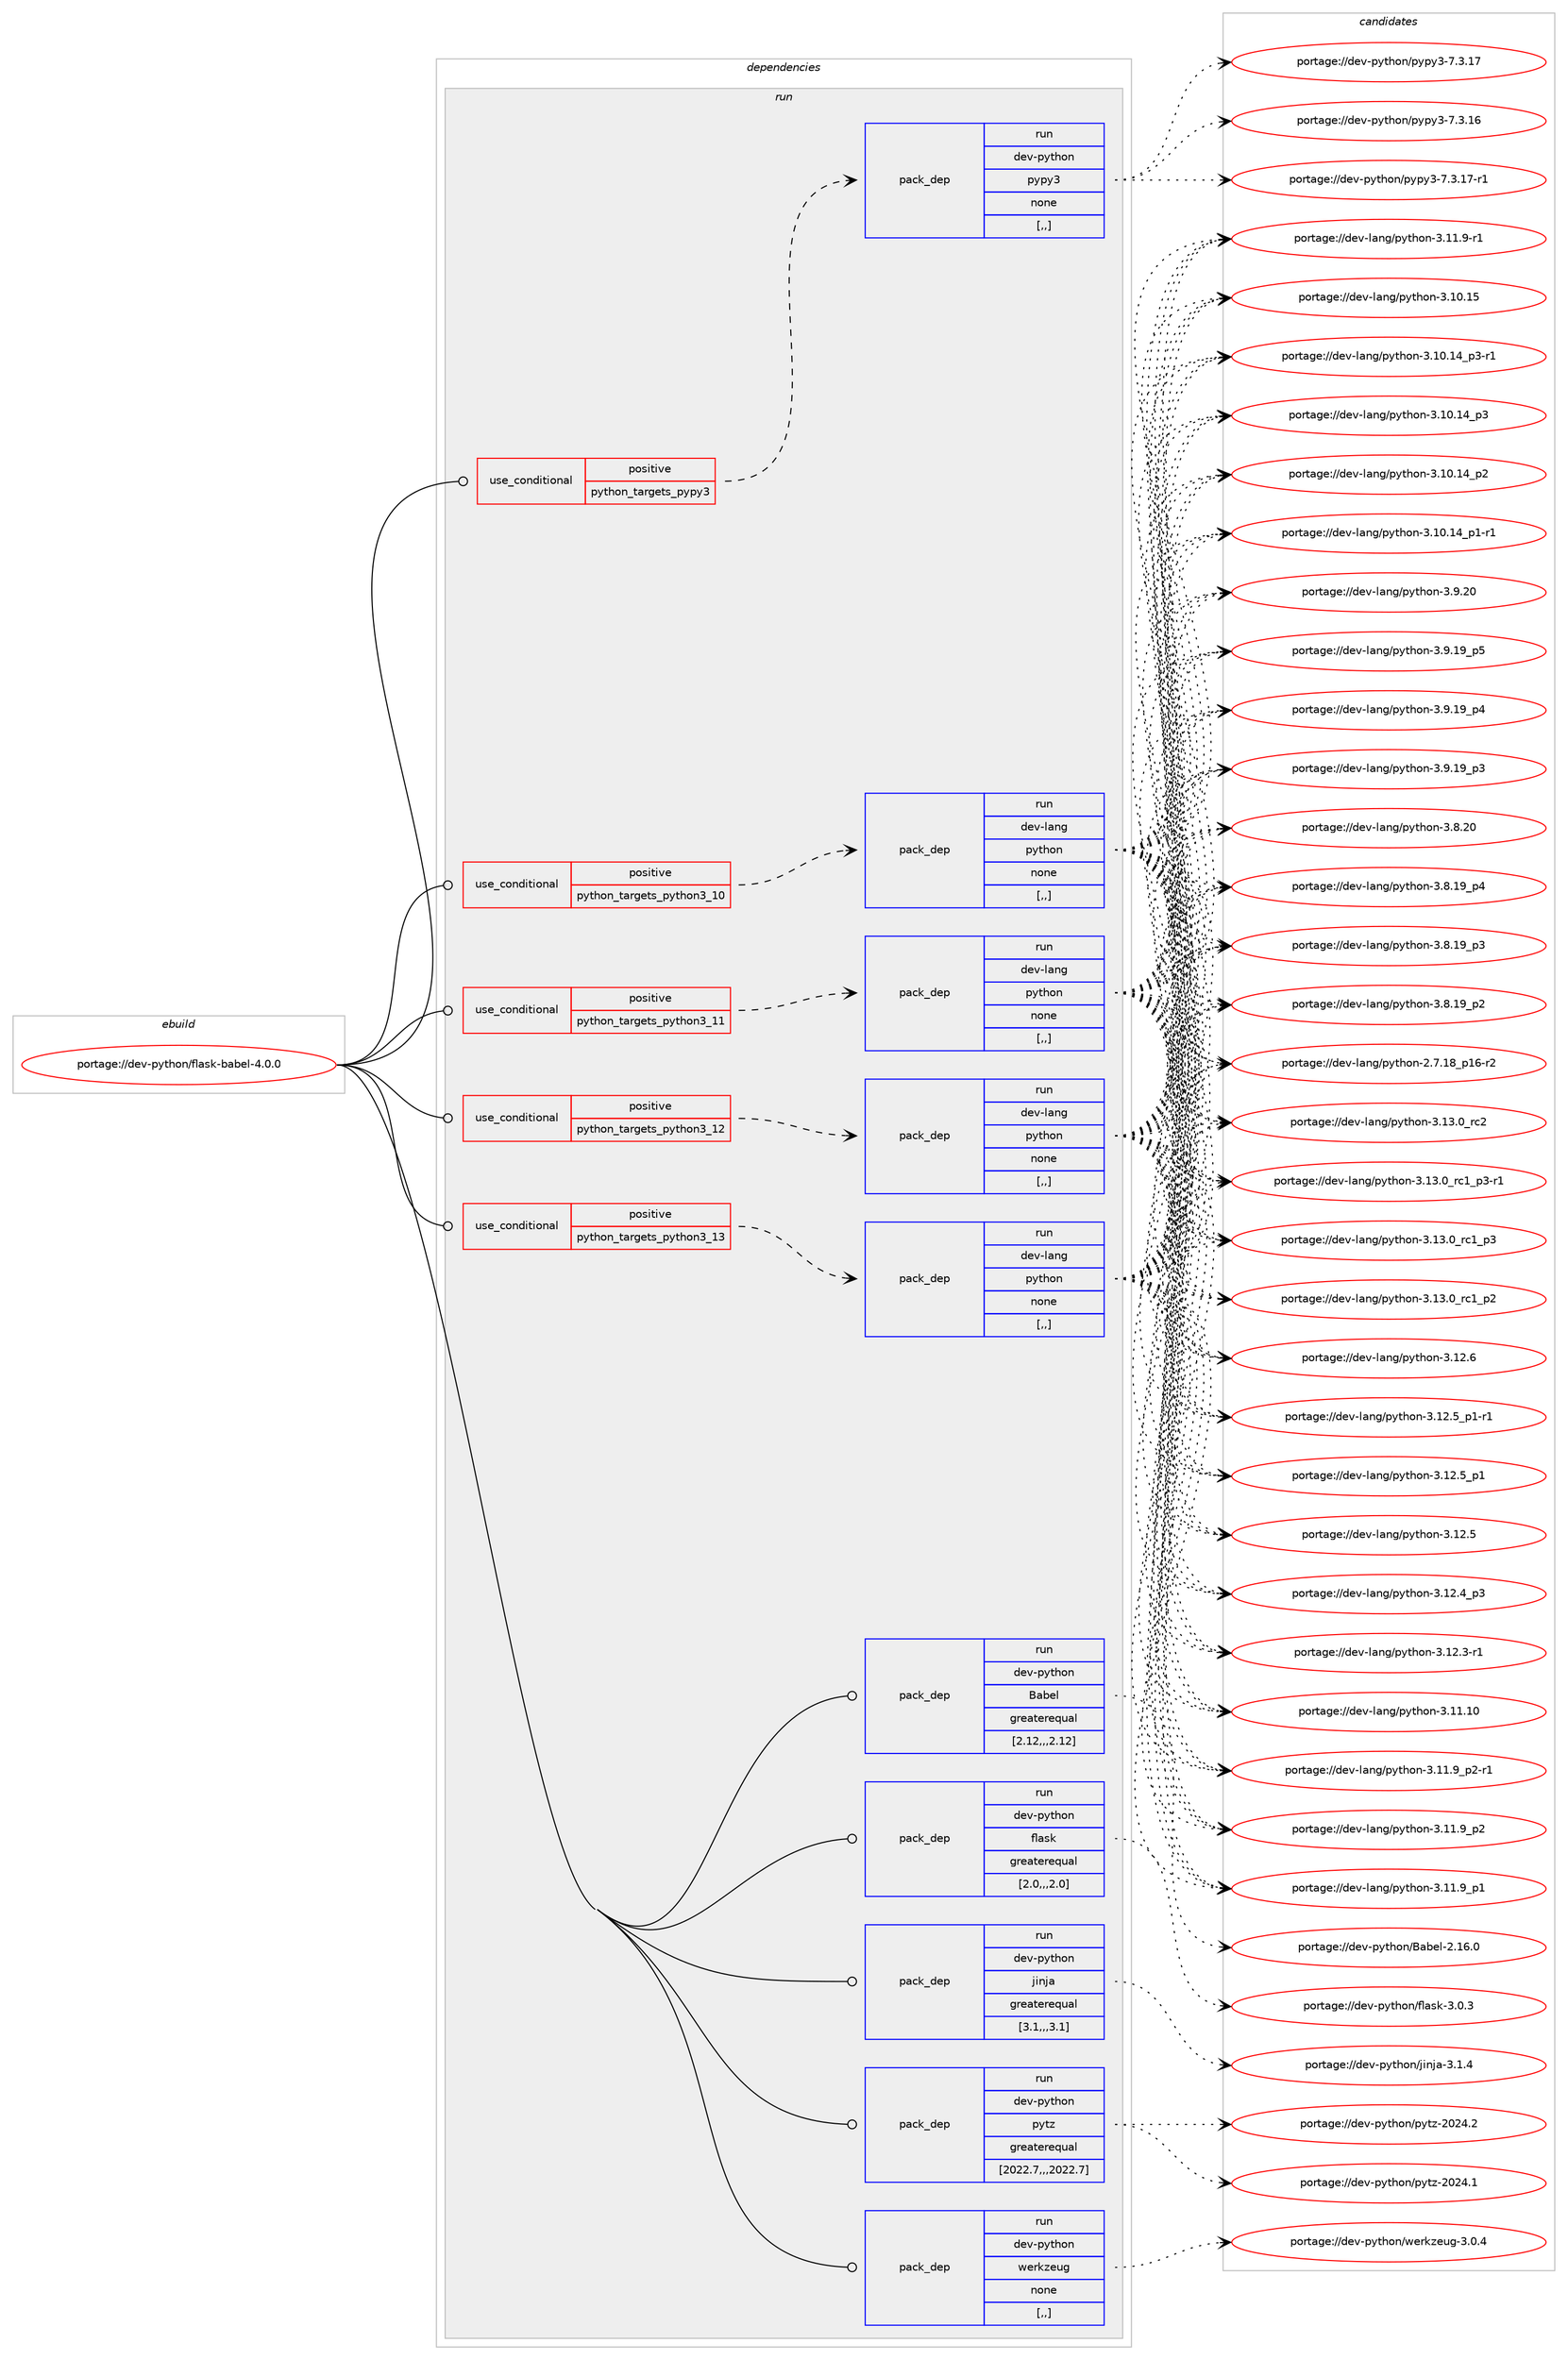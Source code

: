digraph prolog {

# *************
# Graph options
# *************

newrank=true;
concentrate=true;
compound=true;
graph [rankdir=LR,fontname=Helvetica,fontsize=10,ranksep=1.5];#, ranksep=2.5, nodesep=0.2];
edge  [arrowhead=vee];
node  [fontname=Helvetica,fontsize=10];

# **********
# The ebuild
# **********

subgraph cluster_leftcol {
color=gray;
label=<<i>ebuild</i>>;
id [label="portage://dev-python/flask-babel-4.0.0", color=red, width=4, href="../dev-python/flask-babel-4.0.0.svg"];
}

# ****************
# The dependencies
# ****************

subgraph cluster_midcol {
color=gray;
label=<<i>dependencies</i>>;
subgraph cluster_compile {
fillcolor="#eeeeee";
style=filled;
label=<<i>compile</i>>;
}
subgraph cluster_compileandrun {
fillcolor="#eeeeee";
style=filled;
label=<<i>compile and run</i>>;
}
subgraph cluster_run {
fillcolor="#eeeeee";
style=filled;
label=<<i>run</i>>;
subgraph cond163130 {
dependency640758 [label=<<TABLE BORDER="0" CELLBORDER="1" CELLSPACING="0" CELLPADDING="4"><TR><TD ROWSPAN="3" CELLPADDING="10">use_conditional</TD></TR><TR><TD>positive</TD></TR><TR><TD>python_targets_pypy3</TD></TR></TABLE>>, shape=none, color=red];
subgraph pack472809 {
dependency640759 [label=<<TABLE BORDER="0" CELLBORDER="1" CELLSPACING="0" CELLPADDING="4" WIDTH="220"><TR><TD ROWSPAN="6" CELLPADDING="30">pack_dep</TD></TR><TR><TD WIDTH="110">run</TD></TR><TR><TD>dev-python</TD></TR><TR><TD>pypy3</TD></TR><TR><TD>none</TD></TR><TR><TD>[,,]</TD></TR></TABLE>>, shape=none, color=blue];
}
dependency640758:e -> dependency640759:w [weight=20,style="dashed",arrowhead="vee"];
}
id:e -> dependency640758:w [weight=20,style="solid",arrowhead="odot"];
subgraph cond163131 {
dependency640760 [label=<<TABLE BORDER="0" CELLBORDER="1" CELLSPACING="0" CELLPADDING="4"><TR><TD ROWSPAN="3" CELLPADDING="10">use_conditional</TD></TR><TR><TD>positive</TD></TR><TR><TD>python_targets_python3_10</TD></TR></TABLE>>, shape=none, color=red];
subgraph pack472810 {
dependency640761 [label=<<TABLE BORDER="0" CELLBORDER="1" CELLSPACING="0" CELLPADDING="4" WIDTH="220"><TR><TD ROWSPAN="6" CELLPADDING="30">pack_dep</TD></TR><TR><TD WIDTH="110">run</TD></TR><TR><TD>dev-lang</TD></TR><TR><TD>python</TD></TR><TR><TD>none</TD></TR><TR><TD>[,,]</TD></TR></TABLE>>, shape=none, color=blue];
}
dependency640760:e -> dependency640761:w [weight=20,style="dashed",arrowhead="vee"];
}
id:e -> dependency640760:w [weight=20,style="solid",arrowhead="odot"];
subgraph cond163132 {
dependency640762 [label=<<TABLE BORDER="0" CELLBORDER="1" CELLSPACING="0" CELLPADDING="4"><TR><TD ROWSPAN="3" CELLPADDING="10">use_conditional</TD></TR><TR><TD>positive</TD></TR><TR><TD>python_targets_python3_11</TD></TR></TABLE>>, shape=none, color=red];
subgraph pack472811 {
dependency640763 [label=<<TABLE BORDER="0" CELLBORDER="1" CELLSPACING="0" CELLPADDING="4" WIDTH="220"><TR><TD ROWSPAN="6" CELLPADDING="30">pack_dep</TD></TR><TR><TD WIDTH="110">run</TD></TR><TR><TD>dev-lang</TD></TR><TR><TD>python</TD></TR><TR><TD>none</TD></TR><TR><TD>[,,]</TD></TR></TABLE>>, shape=none, color=blue];
}
dependency640762:e -> dependency640763:w [weight=20,style="dashed",arrowhead="vee"];
}
id:e -> dependency640762:w [weight=20,style="solid",arrowhead="odot"];
subgraph cond163133 {
dependency640764 [label=<<TABLE BORDER="0" CELLBORDER="1" CELLSPACING="0" CELLPADDING="4"><TR><TD ROWSPAN="3" CELLPADDING="10">use_conditional</TD></TR><TR><TD>positive</TD></TR><TR><TD>python_targets_python3_12</TD></TR></TABLE>>, shape=none, color=red];
subgraph pack472812 {
dependency640765 [label=<<TABLE BORDER="0" CELLBORDER="1" CELLSPACING="0" CELLPADDING="4" WIDTH="220"><TR><TD ROWSPAN="6" CELLPADDING="30">pack_dep</TD></TR><TR><TD WIDTH="110">run</TD></TR><TR><TD>dev-lang</TD></TR><TR><TD>python</TD></TR><TR><TD>none</TD></TR><TR><TD>[,,]</TD></TR></TABLE>>, shape=none, color=blue];
}
dependency640764:e -> dependency640765:w [weight=20,style="dashed",arrowhead="vee"];
}
id:e -> dependency640764:w [weight=20,style="solid",arrowhead="odot"];
subgraph cond163134 {
dependency640766 [label=<<TABLE BORDER="0" CELLBORDER="1" CELLSPACING="0" CELLPADDING="4"><TR><TD ROWSPAN="3" CELLPADDING="10">use_conditional</TD></TR><TR><TD>positive</TD></TR><TR><TD>python_targets_python3_13</TD></TR></TABLE>>, shape=none, color=red];
subgraph pack472813 {
dependency640767 [label=<<TABLE BORDER="0" CELLBORDER="1" CELLSPACING="0" CELLPADDING="4" WIDTH="220"><TR><TD ROWSPAN="6" CELLPADDING="30">pack_dep</TD></TR><TR><TD WIDTH="110">run</TD></TR><TR><TD>dev-lang</TD></TR><TR><TD>python</TD></TR><TR><TD>none</TD></TR><TR><TD>[,,]</TD></TR></TABLE>>, shape=none, color=blue];
}
dependency640766:e -> dependency640767:w [weight=20,style="dashed",arrowhead="vee"];
}
id:e -> dependency640766:w [weight=20,style="solid",arrowhead="odot"];
subgraph pack472814 {
dependency640768 [label=<<TABLE BORDER="0" CELLBORDER="1" CELLSPACING="0" CELLPADDING="4" WIDTH="220"><TR><TD ROWSPAN="6" CELLPADDING="30">pack_dep</TD></TR><TR><TD WIDTH="110">run</TD></TR><TR><TD>dev-python</TD></TR><TR><TD>Babel</TD></TR><TR><TD>greaterequal</TD></TR><TR><TD>[2.12,,,2.12]</TD></TR></TABLE>>, shape=none, color=blue];
}
id:e -> dependency640768:w [weight=20,style="solid",arrowhead="odot"];
subgraph pack472815 {
dependency640769 [label=<<TABLE BORDER="0" CELLBORDER="1" CELLSPACING="0" CELLPADDING="4" WIDTH="220"><TR><TD ROWSPAN="6" CELLPADDING="30">pack_dep</TD></TR><TR><TD WIDTH="110">run</TD></TR><TR><TD>dev-python</TD></TR><TR><TD>flask</TD></TR><TR><TD>greaterequal</TD></TR><TR><TD>[2.0,,,2.0]</TD></TR></TABLE>>, shape=none, color=blue];
}
id:e -> dependency640769:w [weight=20,style="solid",arrowhead="odot"];
subgraph pack472816 {
dependency640770 [label=<<TABLE BORDER="0" CELLBORDER="1" CELLSPACING="0" CELLPADDING="4" WIDTH="220"><TR><TD ROWSPAN="6" CELLPADDING="30">pack_dep</TD></TR><TR><TD WIDTH="110">run</TD></TR><TR><TD>dev-python</TD></TR><TR><TD>jinja</TD></TR><TR><TD>greaterequal</TD></TR><TR><TD>[3.1,,,3.1]</TD></TR></TABLE>>, shape=none, color=blue];
}
id:e -> dependency640770:w [weight=20,style="solid",arrowhead="odot"];
subgraph pack472817 {
dependency640771 [label=<<TABLE BORDER="0" CELLBORDER="1" CELLSPACING="0" CELLPADDING="4" WIDTH="220"><TR><TD ROWSPAN="6" CELLPADDING="30">pack_dep</TD></TR><TR><TD WIDTH="110">run</TD></TR><TR><TD>dev-python</TD></TR><TR><TD>pytz</TD></TR><TR><TD>greaterequal</TD></TR><TR><TD>[2022.7,,,2022.7]</TD></TR></TABLE>>, shape=none, color=blue];
}
id:e -> dependency640771:w [weight=20,style="solid",arrowhead="odot"];
subgraph pack472818 {
dependency640772 [label=<<TABLE BORDER="0" CELLBORDER="1" CELLSPACING="0" CELLPADDING="4" WIDTH="220"><TR><TD ROWSPAN="6" CELLPADDING="30">pack_dep</TD></TR><TR><TD WIDTH="110">run</TD></TR><TR><TD>dev-python</TD></TR><TR><TD>werkzeug</TD></TR><TR><TD>none</TD></TR><TR><TD>[,,]</TD></TR></TABLE>>, shape=none, color=blue];
}
id:e -> dependency640772:w [weight=20,style="solid",arrowhead="odot"];
}
}

# **************
# The candidates
# **************

subgraph cluster_choices {
rank=same;
color=gray;
label=<<i>candidates</i>>;

subgraph choice472809 {
color=black;
nodesep=1;
choice100101118451121211161041111104711212111212151455546514649554511449 [label="portage://dev-python/pypy3-7.3.17-r1", color=red, width=4,href="../dev-python/pypy3-7.3.17-r1.svg"];
choice10010111845112121116104111110471121211121215145554651464955 [label="portage://dev-python/pypy3-7.3.17", color=red, width=4,href="../dev-python/pypy3-7.3.17.svg"];
choice10010111845112121116104111110471121211121215145554651464954 [label="portage://dev-python/pypy3-7.3.16", color=red, width=4,href="../dev-python/pypy3-7.3.16.svg"];
dependency640759:e -> choice100101118451121211161041111104711212111212151455546514649554511449:w [style=dotted,weight="100"];
dependency640759:e -> choice10010111845112121116104111110471121211121215145554651464955:w [style=dotted,weight="100"];
dependency640759:e -> choice10010111845112121116104111110471121211121215145554651464954:w [style=dotted,weight="100"];
}
subgraph choice472810 {
color=black;
nodesep=1;
choice10010111845108971101034711212111610411111045514649514648951149950 [label="portage://dev-lang/python-3.13.0_rc2", color=red, width=4,href="../dev-lang/python-3.13.0_rc2.svg"];
choice1001011184510897110103471121211161041111104551464951464895114994995112514511449 [label="portage://dev-lang/python-3.13.0_rc1_p3-r1", color=red, width=4,href="../dev-lang/python-3.13.0_rc1_p3-r1.svg"];
choice100101118451089711010347112121116104111110455146495146489511499499511251 [label="portage://dev-lang/python-3.13.0_rc1_p3", color=red, width=4,href="../dev-lang/python-3.13.0_rc1_p3.svg"];
choice100101118451089711010347112121116104111110455146495146489511499499511250 [label="portage://dev-lang/python-3.13.0_rc1_p2", color=red, width=4,href="../dev-lang/python-3.13.0_rc1_p2.svg"];
choice10010111845108971101034711212111610411111045514649504654 [label="portage://dev-lang/python-3.12.6", color=red, width=4,href="../dev-lang/python-3.12.6.svg"];
choice1001011184510897110103471121211161041111104551464950465395112494511449 [label="portage://dev-lang/python-3.12.5_p1-r1", color=red, width=4,href="../dev-lang/python-3.12.5_p1-r1.svg"];
choice100101118451089711010347112121116104111110455146495046539511249 [label="portage://dev-lang/python-3.12.5_p1", color=red, width=4,href="../dev-lang/python-3.12.5_p1.svg"];
choice10010111845108971101034711212111610411111045514649504653 [label="portage://dev-lang/python-3.12.5", color=red, width=4,href="../dev-lang/python-3.12.5.svg"];
choice100101118451089711010347112121116104111110455146495046529511251 [label="portage://dev-lang/python-3.12.4_p3", color=red, width=4,href="../dev-lang/python-3.12.4_p3.svg"];
choice100101118451089711010347112121116104111110455146495046514511449 [label="portage://dev-lang/python-3.12.3-r1", color=red, width=4,href="../dev-lang/python-3.12.3-r1.svg"];
choice1001011184510897110103471121211161041111104551464949464948 [label="portage://dev-lang/python-3.11.10", color=red, width=4,href="../dev-lang/python-3.11.10.svg"];
choice1001011184510897110103471121211161041111104551464949465795112504511449 [label="portage://dev-lang/python-3.11.9_p2-r1", color=red, width=4,href="../dev-lang/python-3.11.9_p2-r1.svg"];
choice100101118451089711010347112121116104111110455146494946579511250 [label="portage://dev-lang/python-3.11.9_p2", color=red, width=4,href="../dev-lang/python-3.11.9_p2.svg"];
choice100101118451089711010347112121116104111110455146494946579511249 [label="portage://dev-lang/python-3.11.9_p1", color=red, width=4,href="../dev-lang/python-3.11.9_p1.svg"];
choice100101118451089711010347112121116104111110455146494946574511449 [label="portage://dev-lang/python-3.11.9-r1", color=red, width=4,href="../dev-lang/python-3.11.9-r1.svg"];
choice1001011184510897110103471121211161041111104551464948464953 [label="portage://dev-lang/python-3.10.15", color=red, width=4,href="../dev-lang/python-3.10.15.svg"];
choice100101118451089711010347112121116104111110455146494846495295112514511449 [label="portage://dev-lang/python-3.10.14_p3-r1", color=red, width=4,href="../dev-lang/python-3.10.14_p3-r1.svg"];
choice10010111845108971101034711212111610411111045514649484649529511251 [label="portage://dev-lang/python-3.10.14_p3", color=red, width=4,href="../dev-lang/python-3.10.14_p3.svg"];
choice10010111845108971101034711212111610411111045514649484649529511250 [label="portage://dev-lang/python-3.10.14_p2", color=red, width=4,href="../dev-lang/python-3.10.14_p2.svg"];
choice100101118451089711010347112121116104111110455146494846495295112494511449 [label="portage://dev-lang/python-3.10.14_p1-r1", color=red, width=4,href="../dev-lang/python-3.10.14_p1-r1.svg"];
choice10010111845108971101034711212111610411111045514657465048 [label="portage://dev-lang/python-3.9.20", color=red, width=4,href="../dev-lang/python-3.9.20.svg"];
choice100101118451089711010347112121116104111110455146574649579511253 [label="portage://dev-lang/python-3.9.19_p5", color=red, width=4,href="../dev-lang/python-3.9.19_p5.svg"];
choice100101118451089711010347112121116104111110455146574649579511252 [label="portage://dev-lang/python-3.9.19_p4", color=red, width=4,href="../dev-lang/python-3.9.19_p4.svg"];
choice100101118451089711010347112121116104111110455146574649579511251 [label="portage://dev-lang/python-3.9.19_p3", color=red, width=4,href="../dev-lang/python-3.9.19_p3.svg"];
choice10010111845108971101034711212111610411111045514656465048 [label="portage://dev-lang/python-3.8.20", color=red, width=4,href="../dev-lang/python-3.8.20.svg"];
choice100101118451089711010347112121116104111110455146564649579511252 [label="portage://dev-lang/python-3.8.19_p4", color=red, width=4,href="../dev-lang/python-3.8.19_p4.svg"];
choice100101118451089711010347112121116104111110455146564649579511251 [label="portage://dev-lang/python-3.8.19_p3", color=red, width=4,href="../dev-lang/python-3.8.19_p3.svg"];
choice100101118451089711010347112121116104111110455146564649579511250 [label="portage://dev-lang/python-3.8.19_p2", color=red, width=4,href="../dev-lang/python-3.8.19_p2.svg"];
choice100101118451089711010347112121116104111110455046554649569511249544511450 [label="portage://dev-lang/python-2.7.18_p16-r2", color=red, width=4,href="../dev-lang/python-2.7.18_p16-r2.svg"];
dependency640761:e -> choice10010111845108971101034711212111610411111045514649514648951149950:w [style=dotted,weight="100"];
dependency640761:e -> choice1001011184510897110103471121211161041111104551464951464895114994995112514511449:w [style=dotted,weight="100"];
dependency640761:e -> choice100101118451089711010347112121116104111110455146495146489511499499511251:w [style=dotted,weight="100"];
dependency640761:e -> choice100101118451089711010347112121116104111110455146495146489511499499511250:w [style=dotted,weight="100"];
dependency640761:e -> choice10010111845108971101034711212111610411111045514649504654:w [style=dotted,weight="100"];
dependency640761:e -> choice1001011184510897110103471121211161041111104551464950465395112494511449:w [style=dotted,weight="100"];
dependency640761:e -> choice100101118451089711010347112121116104111110455146495046539511249:w [style=dotted,weight="100"];
dependency640761:e -> choice10010111845108971101034711212111610411111045514649504653:w [style=dotted,weight="100"];
dependency640761:e -> choice100101118451089711010347112121116104111110455146495046529511251:w [style=dotted,weight="100"];
dependency640761:e -> choice100101118451089711010347112121116104111110455146495046514511449:w [style=dotted,weight="100"];
dependency640761:e -> choice1001011184510897110103471121211161041111104551464949464948:w [style=dotted,weight="100"];
dependency640761:e -> choice1001011184510897110103471121211161041111104551464949465795112504511449:w [style=dotted,weight="100"];
dependency640761:e -> choice100101118451089711010347112121116104111110455146494946579511250:w [style=dotted,weight="100"];
dependency640761:e -> choice100101118451089711010347112121116104111110455146494946579511249:w [style=dotted,weight="100"];
dependency640761:e -> choice100101118451089711010347112121116104111110455146494946574511449:w [style=dotted,weight="100"];
dependency640761:e -> choice1001011184510897110103471121211161041111104551464948464953:w [style=dotted,weight="100"];
dependency640761:e -> choice100101118451089711010347112121116104111110455146494846495295112514511449:w [style=dotted,weight="100"];
dependency640761:e -> choice10010111845108971101034711212111610411111045514649484649529511251:w [style=dotted,weight="100"];
dependency640761:e -> choice10010111845108971101034711212111610411111045514649484649529511250:w [style=dotted,weight="100"];
dependency640761:e -> choice100101118451089711010347112121116104111110455146494846495295112494511449:w [style=dotted,weight="100"];
dependency640761:e -> choice10010111845108971101034711212111610411111045514657465048:w [style=dotted,weight="100"];
dependency640761:e -> choice100101118451089711010347112121116104111110455146574649579511253:w [style=dotted,weight="100"];
dependency640761:e -> choice100101118451089711010347112121116104111110455146574649579511252:w [style=dotted,weight="100"];
dependency640761:e -> choice100101118451089711010347112121116104111110455146574649579511251:w [style=dotted,weight="100"];
dependency640761:e -> choice10010111845108971101034711212111610411111045514656465048:w [style=dotted,weight="100"];
dependency640761:e -> choice100101118451089711010347112121116104111110455146564649579511252:w [style=dotted,weight="100"];
dependency640761:e -> choice100101118451089711010347112121116104111110455146564649579511251:w [style=dotted,weight="100"];
dependency640761:e -> choice100101118451089711010347112121116104111110455146564649579511250:w [style=dotted,weight="100"];
dependency640761:e -> choice100101118451089711010347112121116104111110455046554649569511249544511450:w [style=dotted,weight="100"];
}
subgraph choice472811 {
color=black;
nodesep=1;
choice10010111845108971101034711212111610411111045514649514648951149950 [label="portage://dev-lang/python-3.13.0_rc2", color=red, width=4,href="../dev-lang/python-3.13.0_rc2.svg"];
choice1001011184510897110103471121211161041111104551464951464895114994995112514511449 [label="portage://dev-lang/python-3.13.0_rc1_p3-r1", color=red, width=4,href="../dev-lang/python-3.13.0_rc1_p3-r1.svg"];
choice100101118451089711010347112121116104111110455146495146489511499499511251 [label="portage://dev-lang/python-3.13.0_rc1_p3", color=red, width=4,href="../dev-lang/python-3.13.0_rc1_p3.svg"];
choice100101118451089711010347112121116104111110455146495146489511499499511250 [label="portage://dev-lang/python-3.13.0_rc1_p2", color=red, width=4,href="../dev-lang/python-3.13.0_rc1_p2.svg"];
choice10010111845108971101034711212111610411111045514649504654 [label="portage://dev-lang/python-3.12.6", color=red, width=4,href="../dev-lang/python-3.12.6.svg"];
choice1001011184510897110103471121211161041111104551464950465395112494511449 [label="portage://dev-lang/python-3.12.5_p1-r1", color=red, width=4,href="../dev-lang/python-3.12.5_p1-r1.svg"];
choice100101118451089711010347112121116104111110455146495046539511249 [label="portage://dev-lang/python-3.12.5_p1", color=red, width=4,href="../dev-lang/python-3.12.5_p1.svg"];
choice10010111845108971101034711212111610411111045514649504653 [label="portage://dev-lang/python-3.12.5", color=red, width=4,href="../dev-lang/python-3.12.5.svg"];
choice100101118451089711010347112121116104111110455146495046529511251 [label="portage://dev-lang/python-3.12.4_p3", color=red, width=4,href="../dev-lang/python-3.12.4_p3.svg"];
choice100101118451089711010347112121116104111110455146495046514511449 [label="portage://dev-lang/python-3.12.3-r1", color=red, width=4,href="../dev-lang/python-3.12.3-r1.svg"];
choice1001011184510897110103471121211161041111104551464949464948 [label="portage://dev-lang/python-3.11.10", color=red, width=4,href="../dev-lang/python-3.11.10.svg"];
choice1001011184510897110103471121211161041111104551464949465795112504511449 [label="portage://dev-lang/python-3.11.9_p2-r1", color=red, width=4,href="../dev-lang/python-3.11.9_p2-r1.svg"];
choice100101118451089711010347112121116104111110455146494946579511250 [label="portage://dev-lang/python-3.11.9_p2", color=red, width=4,href="../dev-lang/python-3.11.9_p2.svg"];
choice100101118451089711010347112121116104111110455146494946579511249 [label="portage://dev-lang/python-3.11.9_p1", color=red, width=4,href="../dev-lang/python-3.11.9_p1.svg"];
choice100101118451089711010347112121116104111110455146494946574511449 [label="portage://dev-lang/python-3.11.9-r1", color=red, width=4,href="../dev-lang/python-3.11.9-r1.svg"];
choice1001011184510897110103471121211161041111104551464948464953 [label="portage://dev-lang/python-3.10.15", color=red, width=4,href="../dev-lang/python-3.10.15.svg"];
choice100101118451089711010347112121116104111110455146494846495295112514511449 [label="portage://dev-lang/python-3.10.14_p3-r1", color=red, width=4,href="../dev-lang/python-3.10.14_p3-r1.svg"];
choice10010111845108971101034711212111610411111045514649484649529511251 [label="portage://dev-lang/python-3.10.14_p3", color=red, width=4,href="../dev-lang/python-3.10.14_p3.svg"];
choice10010111845108971101034711212111610411111045514649484649529511250 [label="portage://dev-lang/python-3.10.14_p2", color=red, width=4,href="../dev-lang/python-3.10.14_p2.svg"];
choice100101118451089711010347112121116104111110455146494846495295112494511449 [label="portage://dev-lang/python-3.10.14_p1-r1", color=red, width=4,href="../dev-lang/python-3.10.14_p1-r1.svg"];
choice10010111845108971101034711212111610411111045514657465048 [label="portage://dev-lang/python-3.9.20", color=red, width=4,href="../dev-lang/python-3.9.20.svg"];
choice100101118451089711010347112121116104111110455146574649579511253 [label="portage://dev-lang/python-3.9.19_p5", color=red, width=4,href="../dev-lang/python-3.9.19_p5.svg"];
choice100101118451089711010347112121116104111110455146574649579511252 [label="portage://dev-lang/python-3.9.19_p4", color=red, width=4,href="../dev-lang/python-3.9.19_p4.svg"];
choice100101118451089711010347112121116104111110455146574649579511251 [label="portage://dev-lang/python-3.9.19_p3", color=red, width=4,href="../dev-lang/python-3.9.19_p3.svg"];
choice10010111845108971101034711212111610411111045514656465048 [label="portage://dev-lang/python-3.8.20", color=red, width=4,href="../dev-lang/python-3.8.20.svg"];
choice100101118451089711010347112121116104111110455146564649579511252 [label="portage://dev-lang/python-3.8.19_p4", color=red, width=4,href="../dev-lang/python-3.8.19_p4.svg"];
choice100101118451089711010347112121116104111110455146564649579511251 [label="portage://dev-lang/python-3.8.19_p3", color=red, width=4,href="../dev-lang/python-3.8.19_p3.svg"];
choice100101118451089711010347112121116104111110455146564649579511250 [label="portage://dev-lang/python-3.8.19_p2", color=red, width=4,href="../dev-lang/python-3.8.19_p2.svg"];
choice100101118451089711010347112121116104111110455046554649569511249544511450 [label="portage://dev-lang/python-2.7.18_p16-r2", color=red, width=4,href="../dev-lang/python-2.7.18_p16-r2.svg"];
dependency640763:e -> choice10010111845108971101034711212111610411111045514649514648951149950:w [style=dotted,weight="100"];
dependency640763:e -> choice1001011184510897110103471121211161041111104551464951464895114994995112514511449:w [style=dotted,weight="100"];
dependency640763:e -> choice100101118451089711010347112121116104111110455146495146489511499499511251:w [style=dotted,weight="100"];
dependency640763:e -> choice100101118451089711010347112121116104111110455146495146489511499499511250:w [style=dotted,weight="100"];
dependency640763:e -> choice10010111845108971101034711212111610411111045514649504654:w [style=dotted,weight="100"];
dependency640763:e -> choice1001011184510897110103471121211161041111104551464950465395112494511449:w [style=dotted,weight="100"];
dependency640763:e -> choice100101118451089711010347112121116104111110455146495046539511249:w [style=dotted,weight="100"];
dependency640763:e -> choice10010111845108971101034711212111610411111045514649504653:w [style=dotted,weight="100"];
dependency640763:e -> choice100101118451089711010347112121116104111110455146495046529511251:w [style=dotted,weight="100"];
dependency640763:e -> choice100101118451089711010347112121116104111110455146495046514511449:w [style=dotted,weight="100"];
dependency640763:e -> choice1001011184510897110103471121211161041111104551464949464948:w [style=dotted,weight="100"];
dependency640763:e -> choice1001011184510897110103471121211161041111104551464949465795112504511449:w [style=dotted,weight="100"];
dependency640763:e -> choice100101118451089711010347112121116104111110455146494946579511250:w [style=dotted,weight="100"];
dependency640763:e -> choice100101118451089711010347112121116104111110455146494946579511249:w [style=dotted,weight="100"];
dependency640763:e -> choice100101118451089711010347112121116104111110455146494946574511449:w [style=dotted,weight="100"];
dependency640763:e -> choice1001011184510897110103471121211161041111104551464948464953:w [style=dotted,weight="100"];
dependency640763:e -> choice100101118451089711010347112121116104111110455146494846495295112514511449:w [style=dotted,weight="100"];
dependency640763:e -> choice10010111845108971101034711212111610411111045514649484649529511251:w [style=dotted,weight="100"];
dependency640763:e -> choice10010111845108971101034711212111610411111045514649484649529511250:w [style=dotted,weight="100"];
dependency640763:e -> choice100101118451089711010347112121116104111110455146494846495295112494511449:w [style=dotted,weight="100"];
dependency640763:e -> choice10010111845108971101034711212111610411111045514657465048:w [style=dotted,weight="100"];
dependency640763:e -> choice100101118451089711010347112121116104111110455146574649579511253:w [style=dotted,weight="100"];
dependency640763:e -> choice100101118451089711010347112121116104111110455146574649579511252:w [style=dotted,weight="100"];
dependency640763:e -> choice100101118451089711010347112121116104111110455146574649579511251:w [style=dotted,weight="100"];
dependency640763:e -> choice10010111845108971101034711212111610411111045514656465048:w [style=dotted,weight="100"];
dependency640763:e -> choice100101118451089711010347112121116104111110455146564649579511252:w [style=dotted,weight="100"];
dependency640763:e -> choice100101118451089711010347112121116104111110455146564649579511251:w [style=dotted,weight="100"];
dependency640763:e -> choice100101118451089711010347112121116104111110455146564649579511250:w [style=dotted,weight="100"];
dependency640763:e -> choice100101118451089711010347112121116104111110455046554649569511249544511450:w [style=dotted,weight="100"];
}
subgraph choice472812 {
color=black;
nodesep=1;
choice10010111845108971101034711212111610411111045514649514648951149950 [label="portage://dev-lang/python-3.13.0_rc2", color=red, width=4,href="../dev-lang/python-3.13.0_rc2.svg"];
choice1001011184510897110103471121211161041111104551464951464895114994995112514511449 [label="portage://dev-lang/python-3.13.0_rc1_p3-r1", color=red, width=4,href="../dev-lang/python-3.13.0_rc1_p3-r1.svg"];
choice100101118451089711010347112121116104111110455146495146489511499499511251 [label="portage://dev-lang/python-3.13.0_rc1_p3", color=red, width=4,href="../dev-lang/python-3.13.0_rc1_p3.svg"];
choice100101118451089711010347112121116104111110455146495146489511499499511250 [label="portage://dev-lang/python-3.13.0_rc1_p2", color=red, width=4,href="../dev-lang/python-3.13.0_rc1_p2.svg"];
choice10010111845108971101034711212111610411111045514649504654 [label="portage://dev-lang/python-3.12.6", color=red, width=4,href="../dev-lang/python-3.12.6.svg"];
choice1001011184510897110103471121211161041111104551464950465395112494511449 [label="portage://dev-lang/python-3.12.5_p1-r1", color=red, width=4,href="../dev-lang/python-3.12.5_p1-r1.svg"];
choice100101118451089711010347112121116104111110455146495046539511249 [label="portage://dev-lang/python-3.12.5_p1", color=red, width=4,href="../dev-lang/python-3.12.5_p1.svg"];
choice10010111845108971101034711212111610411111045514649504653 [label="portage://dev-lang/python-3.12.5", color=red, width=4,href="../dev-lang/python-3.12.5.svg"];
choice100101118451089711010347112121116104111110455146495046529511251 [label="portage://dev-lang/python-3.12.4_p3", color=red, width=4,href="../dev-lang/python-3.12.4_p3.svg"];
choice100101118451089711010347112121116104111110455146495046514511449 [label="portage://dev-lang/python-3.12.3-r1", color=red, width=4,href="../dev-lang/python-3.12.3-r1.svg"];
choice1001011184510897110103471121211161041111104551464949464948 [label="portage://dev-lang/python-3.11.10", color=red, width=4,href="../dev-lang/python-3.11.10.svg"];
choice1001011184510897110103471121211161041111104551464949465795112504511449 [label="portage://dev-lang/python-3.11.9_p2-r1", color=red, width=4,href="../dev-lang/python-3.11.9_p2-r1.svg"];
choice100101118451089711010347112121116104111110455146494946579511250 [label="portage://dev-lang/python-3.11.9_p2", color=red, width=4,href="../dev-lang/python-3.11.9_p2.svg"];
choice100101118451089711010347112121116104111110455146494946579511249 [label="portage://dev-lang/python-3.11.9_p1", color=red, width=4,href="../dev-lang/python-3.11.9_p1.svg"];
choice100101118451089711010347112121116104111110455146494946574511449 [label="portage://dev-lang/python-3.11.9-r1", color=red, width=4,href="../dev-lang/python-3.11.9-r1.svg"];
choice1001011184510897110103471121211161041111104551464948464953 [label="portage://dev-lang/python-3.10.15", color=red, width=4,href="../dev-lang/python-3.10.15.svg"];
choice100101118451089711010347112121116104111110455146494846495295112514511449 [label="portage://dev-lang/python-3.10.14_p3-r1", color=red, width=4,href="../dev-lang/python-3.10.14_p3-r1.svg"];
choice10010111845108971101034711212111610411111045514649484649529511251 [label="portage://dev-lang/python-3.10.14_p3", color=red, width=4,href="../dev-lang/python-3.10.14_p3.svg"];
choice10010111845108971101034711212111610411111045514649484649529511250 [label="portage://dev-lang/python-3.10.14_p2", color=red, width=4,href="../dev-lang/python-3.10.14_p2.svg"];
choice100101118451089711010347112121116104111110455146494846495295112494511449 [label="portage://dev-lang/python-3.10.14_p1-r1", color=red, width=4,href="../dev-lang/python-3.10.14_p1-r1.svg"];
choice10010111845108971101034711212111610411111045514657465048 [label="portage://dev-lang/python-3.9.20", color=red, width=4,href="../dev-lang/python-3.9.20.svg"];
choice100101118451089711010347112121116104111110455146574649579511253 [label="portage://dev-lang/python-3.9.19_p5", color=red, width=4,href="../dev-lang/python-3.9.19_p5.svg"];
choice100101118451089711010347112121116104111110455146574649579511252 [label="portage://dev-lang/python-3.9.19_p4", color=red, width=4,href="../dev-lang/python-3.9.19_p4.svg"];
choice100101118451089711010347112121116104111110455146574649579511251 [label="portage://dev-lang/python-3.9.19_p3", color=red, width=4,href="../dev-lang/python-3.9.19_p3.svg"];
choice10010111845108971101034711212111610411111045514656465048 [label="portage://dev-lang/python-3.8.20", color=red, width=4,href="../dev-lang/python-3.8.20.svg"];
choice100101118451089711010347112121116104111110455146564649579511252 [label="portage://dev-lang/python-3.8.19_p4", color=red, width=4,href="../dev-lang/python-3.8.19_p4.svg"];
choice100101118451089711010347112121116104111110455146564649579511251 [label="portage://dev-lang/python-3.8.19_p3", color=red, width=4,href="../dev-lang/python-3.8.19_p3.svg"];
choice100101118451089711010347112121116104111110455146564649579511250 [label="portage://dev-lang/python-3.8.19_p2", color=red, width=4,href="../dev-lang/python-3.8.19_p2.svg"];
choice100101118451089711010347112121116104111110455046554649569511249544511450 [label="portage://dev-lang/python-2.7.18_p16-r2", color=red, width=4,href="../dev-lang/python-2.7.18_p16-r2.svg"];
dependency640765:e -> choice10010111845108971101034711212111610411111045514649514648951149950:w [style=dotted,weight="100"];
dependency640765:e -> choice1001011184510897110103471121211161041111104551464951464895114994995112514511449:w [style=dotted,weight="100"];
dependency640765:e -> choice100101118451089711010347112121116104111110455146495146489511499499511251:w [style=dotted,weight="100"];
dependency640765:e -> choice100101118451089711010347112121116104111110455146495146489511499499511250:w [style=dotted,weight="100"];
dependency640765:e -> choice10010111845108971101034711212111610411111045514649504654:w [style=dotted,weight="100"];
dependency640765:e -> choice1001011184510897110103471121211161041111104551464950465395112494511449:w [style=dotted,weight="100"];
dependency640765:e -> choice100101118451089711010347112121116104111110455146495046539511249:w [style=dotted,weight="100"];
dependency640765:e -> choice10010111845108971101034711212111610411111045514649504653:w [style=dotted,weight="100"];
dependency640765:e -> choice100101118451089711010347112121116104111110455146495046529511251:w [style=dotted,weight="100"];
dependency640765:e -> choice100101118451089711010347112121116104111110455146495046514511449:w [style=dotted,weight="100"];
dependency640765:e -> choice1001011184510897110103471121211161041111104551464949464948:w [style=dotted,weight="100"];
dependency640765:e -> choice1001011184510897110103471121211161041111104551464949465795112504511449:w [style=dotted,weight="100"];
dependency640765:e -> choice100101118451089711010347112121116104111110455146494946579511250:w [style=dotted,weight="100"];
dependency640765:e -> choice100101118451089711010347112121116104111110455146494946579511249:w [style=dotted,weight="100"];
dependency640765:e -> choice100101118451089711010347112121116104111110455146494946574511449:w [style=dotted,weight="100"];
dependency640765:e -> choice1001011184510897110103471121211161041111104551464948464953:w [style=dotted,weight="100"];
dependency640765:e -> choice100101118451089711010347112121116104111110455146494846495295112514511449:w [style=dotted,weight="100"];
dependency640765:e -> choice10010111845108971101034711212111610411111045514649484649529511251:w [style=dotted,weight="100"];
dependency640765:e -> choice10010111845108971101034711212111610411111045514649484649529511250:w [style=dotted,weight="100"];
dependency640765:e -> choice100101118451089711010347112121116104111110455146494846495295112494511449:w [style=dotted,weight="100"];
dependency640765:e -> choice10010111845108971101034711212111610411111045514657465048:w [style=dotted,weight="100"];
dependency640765:e -> choice100101118451089711010347112121116104111110455146574649579511253:w [style=dotted,weight="100"];
dependency640765:e -> choice100101118451089711010347112121116104111110455146574649579511252:w [style=dotted,weight="100"];
dependency640765:e -> choice100101118451089711010347112121116104111110455146574649579511251:w [style=dotted,weight="100"];
dependency640765:e -> choice10010111845108971101034711212111610411111045514656465048:w [style=dotted,weight="100"];
dependency640765:e -> choice100101118451089711010347112121116104111110455146564649579511252:w [style=dotted,weight="100"];
dependency640765:e -> choice100101118451089711010347112121116104111110455146564649579511251:w [style=dotted,weight="100"];
dependency640765:e -> choice100101118451089711010347112121116104111110455146564649579511250:w [style=dotted,weight="100"];
dependency640765:e -> choice100101118451089711010347112121116104111110455046554649569511249544511450:w [style=dotted,weight="100"];
}
subgraph choice472813 {
color=black;
nodesep=1;
choice10010111845108971101034711212111610411111045514649514648951149950 [label="portage://dev-lang/python-3.13.0_rc2", color=red, width=4,href="../dev-lang/python-3.13.0_rc2.svg"];
choice1001011184510897110103471121211161041111104551464951464895114994995112514511449 [label="portage://dev-lang/python-3.13.0_rc1_p3-r1", color=red, width=4,href="../dev-lang/python-3.13.0_rc1_p3-r1.svg"];
choice100101118451089711010347112121116104111110455146495146489511499499511251 [label="portage://dev-lang/python-3.13.0_rc1_p3", color=red, width=4,href="../dev-lang/python-3.13.0_rc1_p3.svg"];
choice100101118451089711010347112121116104111110455146495146489511499499511250 [label="portage://dev-lang/python-3.13.0_rc1_p2", color=red, width=4,href="../dev-lang/python-3.13.0_rc1_p2.svg"];
choice10010111845108971101034711212111610411111045514649504654 [label="portage://dev-lang/python-3.12.6", color=red, width=4,href="../dev-lang/python-3.12.6.svg"];
choice1001011184510897110103471121211161041111104551464950465395112494511449 [label="portage://dev-lang/python-3.12.5_p1-r1", color=red, width=4,href="../dev-lang/python-3.12.5_p1-r1.svg"];
choice100101118451089711010347112121116104111110455146495046539511249 [label="portage://dev-lang/python-3.12.5_p1", color=red, width=4,href="../dev-lang/python-3.12.5_p1.svg"];
choice10010111845108971101034711212111610411111045514649504653 [label="portage://dev-lang/python-3.12.5", color=red, width=4,href="../dev-lang/python-3.12.5.svg"];
choice100101118451089711010347112121116104111110455146495046529511251 [label="portage://dev-lang/python-3.12.4_p3", color=red, width=4,href="../dev-lang/python-3.12.4_p3.svg"];
choice100101118451089711010347112121116104111110455146495046514511449 [label="portage://dev-lang/python-3.12.3-r1", color=red, width=4,href="../dev-lang/python-3.12.3-r1.svg"];
choice1001011184510897110103471121211161041111104551464949464948 [label="portage://dev-lang/python-3.11.10", color=red, width=4,href="../dev-lang/python-3.11.10.svg"];
choice1001011184510897110103471121211161041111104551464949465795112504511449 [label="portage://dev-lang/python-3.11.9_p2-r1", color=red, width=4,href="../dev-lang/python-3.11.9_p2-r1.svg"];
choice100101118451089711010347112121116104111110455146494946579511250 [label="portage://dev-lang/python-3.11.9_p2", color=red, width=4,href="../dev-lang/python-3.11.9_p2.svg"];
choice100101118451089711010347112121116104111110455146494946579511249 [label="portage://dev-lang/python-3.11.9_p1", color=red, width=4,href="../dev-lang/python-3.11.9_p1.svg"];
choice100101118451089711010347112121116104111110455146494946574511449 [label="portage://dev-lang/python-3.11.9-r1", color=red, width=4,href="../dev-lang/python-3.11.9-r1.svg"];
choice1001011184510897110103471121211161041111104551464948464953 [label="portage://dev-lang/python-3.10.15", color=red, width=4,href="../dev-lang/python-3.10.15.svg"];
choice100101118451089711010347112121116104111110455146494846495295112514511449 [label="portage://dev-lang/python-3.10.14_p3-r1", color=red, width=4,href="../dev-lang/python-3.10.14_p3-r1.svg"];
choice10010111845108971101034711212111610411111045514649484649529511251 [label="portage://dev-lang/python-3.10.14_p3", color=red, width=4,href="../dev-lang/python-3.10.14_p3.svg"];
choice10010111845108971101034711212111610411111045514649484649529511250 [label="portage://dev-lang/python-3.10.14_p2", color=red, width=4,href="../dev-lang/python-3.10.14_p2.svg"];
choice100101118451089711010347112121116104111110455146494846495295112494511449 [label="portage://dev-lang/python-3.10.14_p1-r1", color=red, width=4,href="../dev-lang/python-3.10.14_p1-r1.svg"];
choice10010111845108971101034711212111610411111045514657465048 [label="portage://dev-lang/python-3.9.20", color=red, width=4,href="../dev-lang/python-3.9.20.svg"];
choice100101118451089711010347112121116104111110455146574649579511253 [label="portage://dev-lang/python-3.9.19_p5", color=red, width=4,href="../dev-lang/python-3.9.19_p5.svg"];
choice100101118451089711010347112121116104111110455146574649579511252 [label="portage://dev-lang/python-3.9.19_p4", color=red, width=4,href="../dev-lang/python-3.9.19_p4.svg"];
choice100101118451089711010347112121116104111110455146574649579511251 [label="portage://dev-lang/python-3.9.19_p3", color=red, width=4,href="../dev-lang/python-3.9.19_p3.svg"];
choice10010111845108971101034711212111610411111045514656465048 [label="portage://dev-lang/python-3.8.20", color=red, width=4,href="../dev-lang/python-3.8.20.svg"];
choice100101118451089711010347112121116104111110455146564649579511252 [label="portage://dev-lang/python-3.8.19_p4", color=red, width=4,href="../dev-lang/python-3.8.19_p4.svg"];
choice100101118451089711010347112121116104111110455146564649579511251 [label="portage://dev-lang/python-3.8.19_p3", color=red, width=4,href="../dev-lang/python-3.8.19_p3.svg"];
choice100101118451089711010347112121116104111110455146564649579511250 [label="portage://dev-lang/python-3.8.19_p2", color=red, width=4,href="../dev-lang/python-3.8.19_p2.svg"];
choice100101118451089711010347112121116104111110455046554649569511249544511450 [label="portage://dev-lang/python-2.7.18_p16-r2", color=red, width=4,href="../dev-lang/python-2.7.18_p16-r2.svg"];
dependency640767:e -> choice10010111845108971101034711212111610411111045514649514648951149950:w [style=dotted,weight="100"];
dependency640767:e -> choice1001011184510897110103471121211161041111104551464951464895114994995112514511449:w [style=dotted,weight="100"];
dependency640767:e -> choice100101118451089711010347112121116104111110455146495146489511499499511251:w [style=dotted,weight="100"];
dependency640767:e -> choice100101118451089711010347112121116104111110455146495146489511499499511250:w [style=dotted,weight="100"];
dependency640767:e -> choice10010111845108971101034711212111610411111045514649504654:w [style=dotted,weight="100"];
dependency640767:e -> choice1001011184510897110103471121211161041111104551464950465395112494511449:w [style=dotted,weight="100"];
dependency640767:e -> choice100101118451089711010347112121116104111110455146495046539511249:w [style=dotted,weight="100"];
dependency640767:e -> choice10010111845108971101034711212111610411111045514649504653:w [style=dotted,weight="100"];
dependency640767:e -> choice100101118451089711010347112121116104111110455146495046529511251:w [style=dotted,weight="100"];
dependency640767:e -> choice100101118451089711010347112121116104111110455146495046514511449:w [style=dotted,weight="100"];
dependency640767:e -> choice1001011184510897110103471121211161041111104551464949464948:w [style=dotted,weight="100"];
dependency640767:e -> choice1001011184510897110103471121211161041111104551464949465795112504511449:w [style=dotted,weight="100"];
dependency640767:e -> choice100101118451089711010347112121116104111110455146494946579511250:w [style=dotted,weight="100"];
dependency640767:e -> choice100101118451089711010347112121116104111110455146494946579511249:w [style=dotted,weight="100"];
dependency640767:e -> choice100101118451089711010347112121116104111110455146494946574511449:w [style=dotted,weight="100"];
dependency640767:e -> choice1001011184510897110103471121211161041111104551464948464953:w [style=dotted,weight="100"];
dependency640767:e -> choice100101118451089711010347112121116104111110455146494846495295112514511449:w [style=dotted,weight="100"];
dependency640767:e -> choice10010111845108971101034711212111610411111045514649484649529511251:w [style=dotted,weight="100"];
dependency640767:e -> choice10010111845108971101034711212111610411111045514649484649529511250:w [style=dotted,weight="100"];
dependency640767:e -> choice100101118451089711010347112121116104111110455146494846495295112494511449:w [style=dotted,weight="100"];
dependency640767:e -> choice10010111845108971101034711212111610411111045514657465048:w [style=dotted,weight="100"];
dependency640767:e -> choice100101118451089711010347112121116104111110455146574649579511253:w [style=dotted,weight="100"];
dependency640767:e -> choice100101118451089711010347112121116104111110455146574649579511252:w [style=dotted,weight="100"];
dependency640767:e -> choice100101118451089711010347112121116104111110455146574649579511251:w [style=dotted,weight="100"];
dependency640767:e -> choice10010111845108971101034711212111610411111045514656465048:w [style=dotted,weight="100"];
dependency640767:e -> choice100101118451089711010347112121116104111110455146564649579511252:w [style=dotted,weight="100"];
dependency640767:e -> choice100101118451089711010347112121116104111110455146564649579511251:w [style=dotted,weight="100"];
dependency640767:e -> choice100101118451089711010347112121116104111110455146564649579511250:w [style=dotted,weight="100"];
dependency640767:e -> choice100101118451089711010347112121116104111110455046554649569511249544511450:w [style=dotted,weight="100"];
}
subgraph choice472814 {
color=black;
nodesep=1;
choice100101118451121211161041111104766979810110845504649544648 [label="portage://dev-python/Babel-2.16.0", color=red, width=4,href="../dev-python/Babel-2.16.0.svg"];
dependency640768:e -> choice100101118451121211161041111104766979810110845504649544648:w [style=dotted,weight="100"];
}
subgraph choice472815 {
color=black;
nodesep=1;
choice100101118451121211161041111104710210897115107455146484651 [label="portage://dev-python/flask-3.0.3", color=red, width=4,href="../dev-python/flask-3.0.3.svg"];
dependency640769:e -> choice100101118451121211161041111104710210897115107455146484651:w [style=dotted,weight="100"];
}
subgraph choice472816 {
color=black;
nodesep=1;
choice100101118451121211161041111104710610511010697455146494652 [label="portage://dev-python/jinja-3.1.4", color=red, width=4,href="../dev-python/jinja-3.1.4.svg"];
dependency640770:e -> choice100101118451121211161041111104710610511010697455146494652:w [style=dotted,weight="100"];
}
subgraph choice472817 {
color=black;
nodesep=1;
choice100101118451121211161041111104711212111612245504850524650 [label="portage://dev-python/pytz-2024.2", color=red, width=4,href="../dev-python/pytz-2024.2.svg"];
choice100101118451121211161041111104711212111612245504850524649 [label="portage://dev-python/pytz-2024.1", color=red, width=4,href="../dev-python/pytz-2024.1.svg"];
dependency640771:e -> choice100101118451121211161041111104711212111612245504850524650:w [style=dotted,weight="100"];
dependency640771:e -> choice100101118451121211161041111104711212111612245504850524649:w [style=dotted,weight="100"];
}
subgraph choice472818 {
color=black;
nodesep=1;
choice1001011184511212111610411111047119101114107122101117103455146484652 [label="portage://dev-python/werkzeug-3.0.4", color=red, width=4,href="../dev-python/werkzeug-3.0.4.svg"];
dependency640772:e -> choice1001011184511212111610411111047119101114107122101117103455146484652:w [style=dotted,weight="100"];
}
}

}
